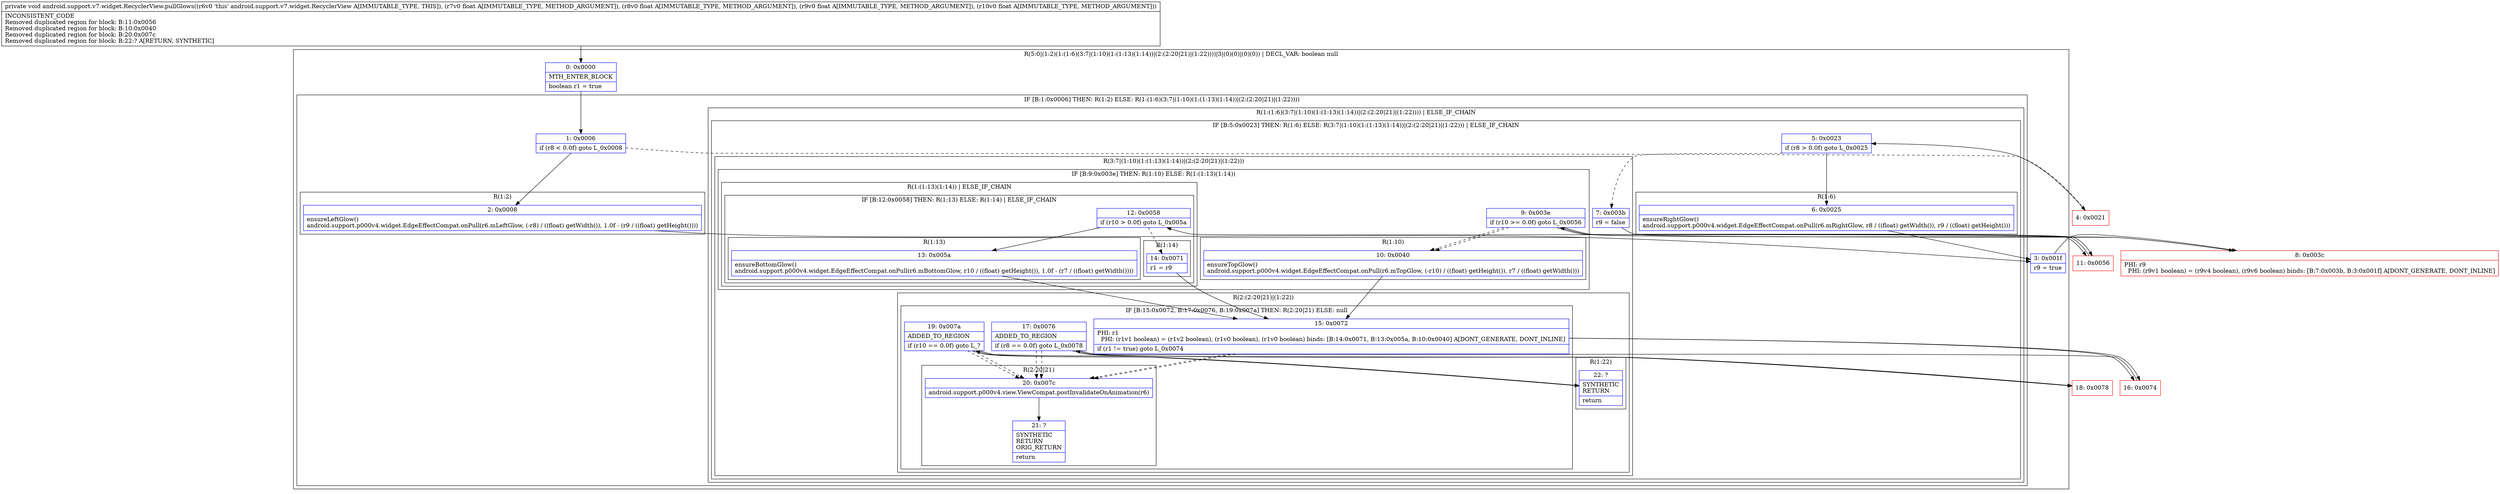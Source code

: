 digraph "CFG forandroid.support.v7.widget.RecyclerView.pullGlows(FFFF)V" {
subgraph cluster_Region_1175483314 {
label = "R(5:0|(1:2)(1:(1:6)(3:7|(1:10)(1:(1:13)(1:14))|(2:(2:20|21)|(1:22))))|3|(0)(0)|(0)(0)) | DECL_VAR: boolean null\l";
node [shape=record,color=blue];
Node_0 [shape=record,label="{0\:\ 0x0000|MTH_ENTER_BLOCK\l|boolean r1 = true\l}"];
subgraph cluster_IfRegion_1702976800 {
label = "IF [B:1:0x0006] THEN: R(1:2) ELSE: R(1:(1:6)(3:7|(1:10)(1:(1:13)(1:14))|(2:(2:20|21)|(1:22))))";
node [shape=record,color=blue];
Node_1 [shape=record,label="{1\:\ 0x0006|if (r8 \< 0.0f) goto L_0x0008\l}"];
subgraph cluster_Region_1358127506 {
label = "R(1:2)";
node [shape=record,color=blue];
Node_2 [shape=record,label="{2\:\ 0x0008|ensureLeftGlow()\landroid.support.p000v4.widget.EdgeEffectCompat.onPull(r6.mLeftGlow, (\-r8) \/ ((float) getWidth()), 1.0f \- (r9 \/ ((float) getHeight())))\l}"];
}
subgraph cluster_Region_960799738 {
label = "R(1:(1:6)(3:7|(1:10)(1:(1:13)(1:14))|(2:(2:20|21)|(1:22)))) | ELSE_IF_CHAIN\l";
node [shape=record,color=blue];
subgraph cluster_IfRegion_202034944 {
label = "IF [B:5:0x0023] THEN: R(1:6) ELSE: R(3:7|(1:10)(1:(1:13)(1:14))|(2:(2:20|21)|(1:22))) | ELSE_IF_CHAIN\l";
node [shape=record,color=blue];
Node_5 [shape=record,label="{5\:\ 0x0023|if (r8 \> 0.0f) goto L_0x0025\l}"];
subgraph cluster_Region_1670245372 {
label = "R(1:6)";
node [shape=record,color=blue];
Node_6 [shape=record,label="{6\:\ 0x0025|ensureRightGlow()\landroid.support.p000v4.widget.EdgeEffectCompat.onPull(r6.mRightGlow, r8 \/ ((float) getWidth()), r9 \/ ((float) getHeight()))\l}"];
}
subgraph cluster_Region_950420244 {
label = "R(3:7|(1:10)(1:(1:13)(1:14))|(2:(2:20|21)|(1:22)))";
node [shape=record,color=blue];
Node_7 [shape=record,label="{7\:\ 0x003b|r9 = false\l}"];
subgraph cluster_IfRegion_674884078 {
label = "IF [B:9:0x003e] THEN: R(1:10) ELSE: R(1:(1:13)(1:14))";
node [shape=record,color=blue];
Node_9 [shape=record,label="{9\:\ 0x003e|if (r10 \>= 0.0f) goto L_0x0056\l}"];
subgraph cluster_Region_889111648 {
label = "R(1:10)";
node [shape=record,color=blue];
Node_10 [shape=record,label="{10\:\ 0x0040|ensureTopGlow()\landroid.support.p000v4.widget.EdgeEffectCompat.onPull(r6.mTopGlow, (\-r10) \/ ((float) getHeight()), r7 \/ ((float) getWidth()))\l}"];
}
subgraph cluster_Region_1851158320 {
label = "R(1:(1:13)(1:14)) | ELSE_IF_CHAIN\l";
node [shape=record,color=blue];
subgraph cluster_IfRegion_1653127949 {
label = "IF [B:12:0x0058] THEN: R(1:13) ELSE: R(1:14) | ELSE_IF_CHAIN\l";
node [shape=record,color=blue];
Node_12 [shape=record,label="{12\:\ 0x0058|if (r10 \> 0.0f) goto L_0x005a\l}"];
subgraph cluster_Region_85547051 {
label = "R(1:13)";
node [shape=record,color=blue];
Node_13 [shape=record,label="{13\:\ 0x005a|ensureBottomGlow()\landroid.support.p000v4.widget.EdgeEffectCompat.onPull(r6.mBottomGlow, r10 \/ ((float) getHeight()), 1.0f \- (r7 \/ ((float) getWidth())))\l}"];
}
subgraph cluster_Region_970789967 {
label = "R(1:14)";
node [shape=record,color=blue];
Node_14 [shape=record,label="{14\:\ 0x0071|r1 = r9\l}"];
}
}
}
}
subgraph cluster_Region_1199984940 {
label = "R(2:(2:20|21)|(1:22))";
node [shape=record,color=blue];
subgraph cluster_IfRegion_1320550403 {
label = "IF [B:15:0x0072, B:17:0x0076, B:19:0x007a] THEN: R(2:20|21) ELSE: null";
node [shape=record,color=blue];
Node_15 [shape=record,label="{15\:\ 0x0072|PHI: r1 \l  PHI: (r1v1 boolean) = (r1v2 boolean), (r1v0 boolean), (r1v0 boolean) binds: [B:14:0x0071, B:13:0x005a, B:10:0x0040] A[DONT_GENERATE, DONT_INLINE]\l|if (r1 != true) goto L_0x0074\l}"];
Node_17 [shape=record,label="{17\:\ 0x0076|ADDED_TO_REGION\l|if (r8 == 0.0f) goto L_0x0078\l}"];
Node_19 [shape=record,label="{19\:\ 0x007a|ADDED_TO_REGION\l|if (r10 == 0.0f) goto L_?\l}"];
subgraph cluster_Region_443844867 {
label = "R(2:20|21)";
node [shape=record,color=blue];
Node_20 [shape=record,label="{20\:\ 0x007c|android.support.p000v4.view.ViewCompat.postInvalidateOnAnimation(r6)\l}"];
Node_21 [shape=record,label="{21\:\ ?|SYNTHETIC\lRETURN\lORIG_RETURN\l|return\l}"];
}
}
subgraph cluster_Region_1023609235 {
label = "R(1:22)";
node [shape=record,color=blue];
Node_22 [shape=record,label="{22\:\ ?|SYNTHETIC\lRETURN\l|return\l}"];
}
}
}
}
}
}
Node_3 [shape=record,label="{3\:\ 0x001f|r9 = true\l}"];
subgraph cluster_IfRegion_1922356760 {
label = "IF [B:9:0x003e] THEN: R(0) ELSE: R(0)";
node [shape=record,color=blue];
Node_9 [shape=record,label="{9\:\ 0x003e|if (r10 \>= 0.0f) goto L_0x0056\l}"];
subgraph cluster_Region_124708439 {
label = "R(0)";
node [shape=record,color=blue];
}
subgraph cluster_Region_971791144 {
label = "R(0)";
node [shape=record,color=blue];
}
}
subgraph cluster_IfRegion_2112758520 {
label = "IF [B:15:0x0072, B:17:0x0076, B:19:0x007a] THEN: R(0) ELSE: R(0)";
node [shape=record,color=blue];
Node_15 [shape=record,label="{15\:\ 0x0072|PHI: r1 \l  PHI: (r1v1 boolean) = (r1v2 boolean), (r1v0 boolean), (r1v0 boolean) binds: [B:14:0x0071, B:13:0x005a, B:10:0x0040] A[DONT_GENERATE, DONT_INLINE]\l|if (r1 != true) goto L_0x0074\l}"];
Node_17 [shape=record,label="{17\:\ 0x0076|ADDED_TO_REGION\l|if (r8 == 0.0f) goto L_0x0078\l}"];
Node_19 [shape=record,label="{19\:\ 0x007a|ADDED_TO_REGION\l|if (r10 == 0.0f) goto L_?\l}"];
subgraph cluster_Region_478577175 {
label = "R(0)";
node [shape=record,color=blue];
}
subgraph cluster_Region_1215738761 {
label = "R(0)";
node [shape=record,color=blue];
}
}
}
Node_4 [shape=record,color=red,label="{4\:\ 0x0021}"];
Node_8 [shape=record,color=red,label="{8\:\ 0x003c|PHI: r9 \l  PHI: (r9v1 boolean) = (r9v4 boolean), (r9v6 boolean) binds: [B:7:0x003b, B:3:0x001f] A[DONT_GENERATE, DONT_INLINE]\l}"];
Node_11 [shape=record,color=red,label="{11\:\ 0x0056}"];
Node_16 [shape=record,color=red,label="{16\:\ 0x0074}"];
Node_18 [shape=record,color=red,label="{18\:\ 0x0078}"];
MethodNode[shape=record,label="{private void android.support.v7.widget.RecyclerView.pullGlows((r6v0 'this' android.support.v7.widget.RecyclerView A[IMMUTABLE_TYPE, THIS]), (r7v0 float A[IMMUTABLE_TYPE, METHOD_ARGUMENT]), (r8v0 float A[IMMUTABLE_TYPE, METHOD_ARGUMENT]), (r9v0 float A[IMMUTABLE_TYPE, METHOD_ARGUMENT]), (r10v0 float A[IMMUTABLE_TYPE, METHOD_ARGUMENT]))  | INCONSISTENT_CODE\lRemoved duplicated region for block: B:11:0x0056 \lRemoved duplicated region for block: B:10:0x0040 \lRemoved duplicated region for block: B:20:0x007c \lRemoved duplicated region for block: B:22:? A[RETURN, SYNTHETIC]\l}"];
MethodNode -> Node_0;
Node_0 -> Node_1;
Node_1 -> Node_2;
Node_1 -> Node_4[style=dashed];
Node_2 -> Node_3;
Node_5 -> Node_6;
Node_5 -> Node_7[style=dashed];
Node_6 -> Node_3;
Node_7 -> Node_8;
Node_9 -> Node_10[style=dashed];
Node_9 -> Node_11;
Node_10 -> Node_15;
Node_12 -> Node_13;
Node_12 -> Node_14[style=dashed];
Node_13 -> Node_15;
Node_14 -> Node_15;
Node_15 -> Node_16;
Node_15 -> Node_20[style=dashed];
Node_17 -> Node_18;
Node_17 -> Node_20[style=dashed];
Node_19 -> Node_20[style=dashed];
Node_19 -> Node_22;
Node_20 -> Node_21;
Node_3 -> Node_8;
Node_9 -> Node_10[style=dashed];
Node_9 -> Node_11;
Node_15 -> Node_16;
Node_15 -> Node_20[style=dashed];
Node_17 -> Node_18;
Node_17 -> Node_20[style=dashed];
Node_19 -> Node_20[style=dashed];
Node_19 -> Node_22;
Node_4 -> Node_5;
Node_8 -> Node_9;
Node_11 -> Node_12;
Node_16 -> Node_17;
Node_18 -> Node_19;
}


